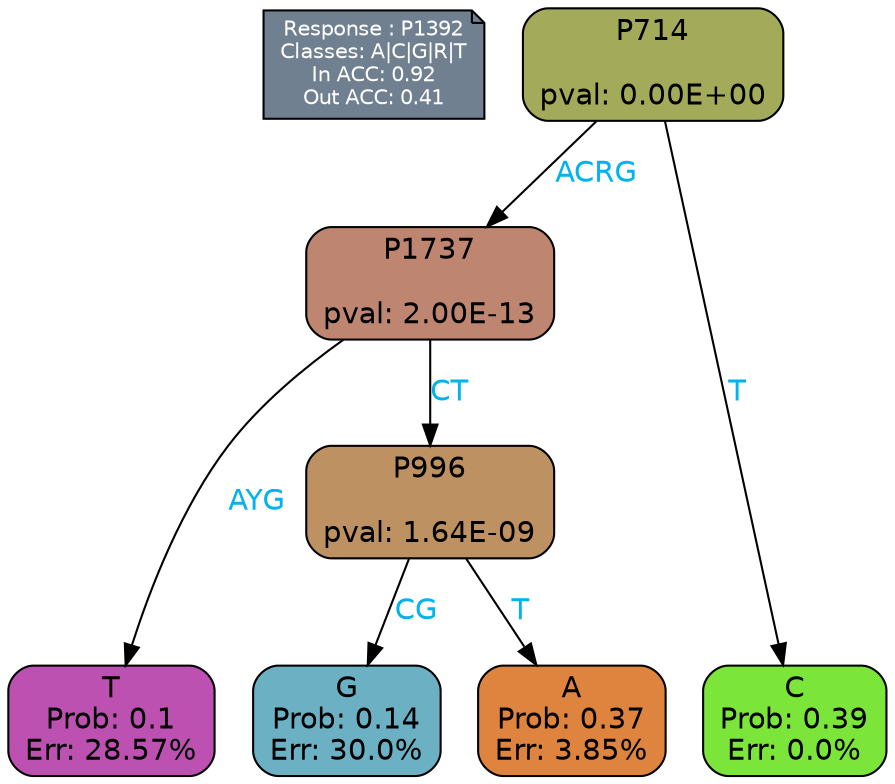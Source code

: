 digraph Tree {
node [shape=box, style="filled, rounded", color="black", fontname=helvetica] ;
graph [ranksep=equally, splines=polylines, bgcolor=transparent, dpi=600] ;
edge [fontname=helvetica] ;
LEGEND [label="Response : P1392
Classes: A|C|G|R|T
In ACC: 0.92
Out ACC: 0.41
",shape=note,align=left,style=filled,fillcolor="slategray",fontcolor="white",fontsize=10];1 [label="P714

pval: 0.00E+00", fillcolor="#a3ab5a"] ;
2 [label="P1737

pval: 2.00E-13", fillcolor="#be8670"] ;
3 [label="T
Prob: 0.1
Err: 28.57%", fillcolor="#bd51b2"] ;
4 [label="P996

pval: 1.64E-09", fillcolor="#be9163"] ;
5 [label="G
Prob: 0.14
Err: 30.0%", fillcolor="#6cb1c3"] ;
6 [label="A
Prob: 0.37
Err: 3.85%", fillcolor="#de843e"] ;
7 [label="C
Prob: 0.39
Err: 0.0%", fillcolor="#7be539"] ;
1 -> 2 [label="ACRG",fontcolor=deepskyblue2] ;
1 -> 7 [label="T",fontcolor=deepskyblue2] ;
2 -> 3 [label="AYG",fontcolor=deepskyblue2] ;
2 -> 4 [label="CT",fontcolor=deepskyblue2] ;
4 -> 5 [label="CG",fontcolor=deepskyblue2] ;
4 -> 6 [label="T",fontcolor=deepskyblue2] ;
{rank = same; 3;5;6;7;}{rank = same; LEGEND;1;}}